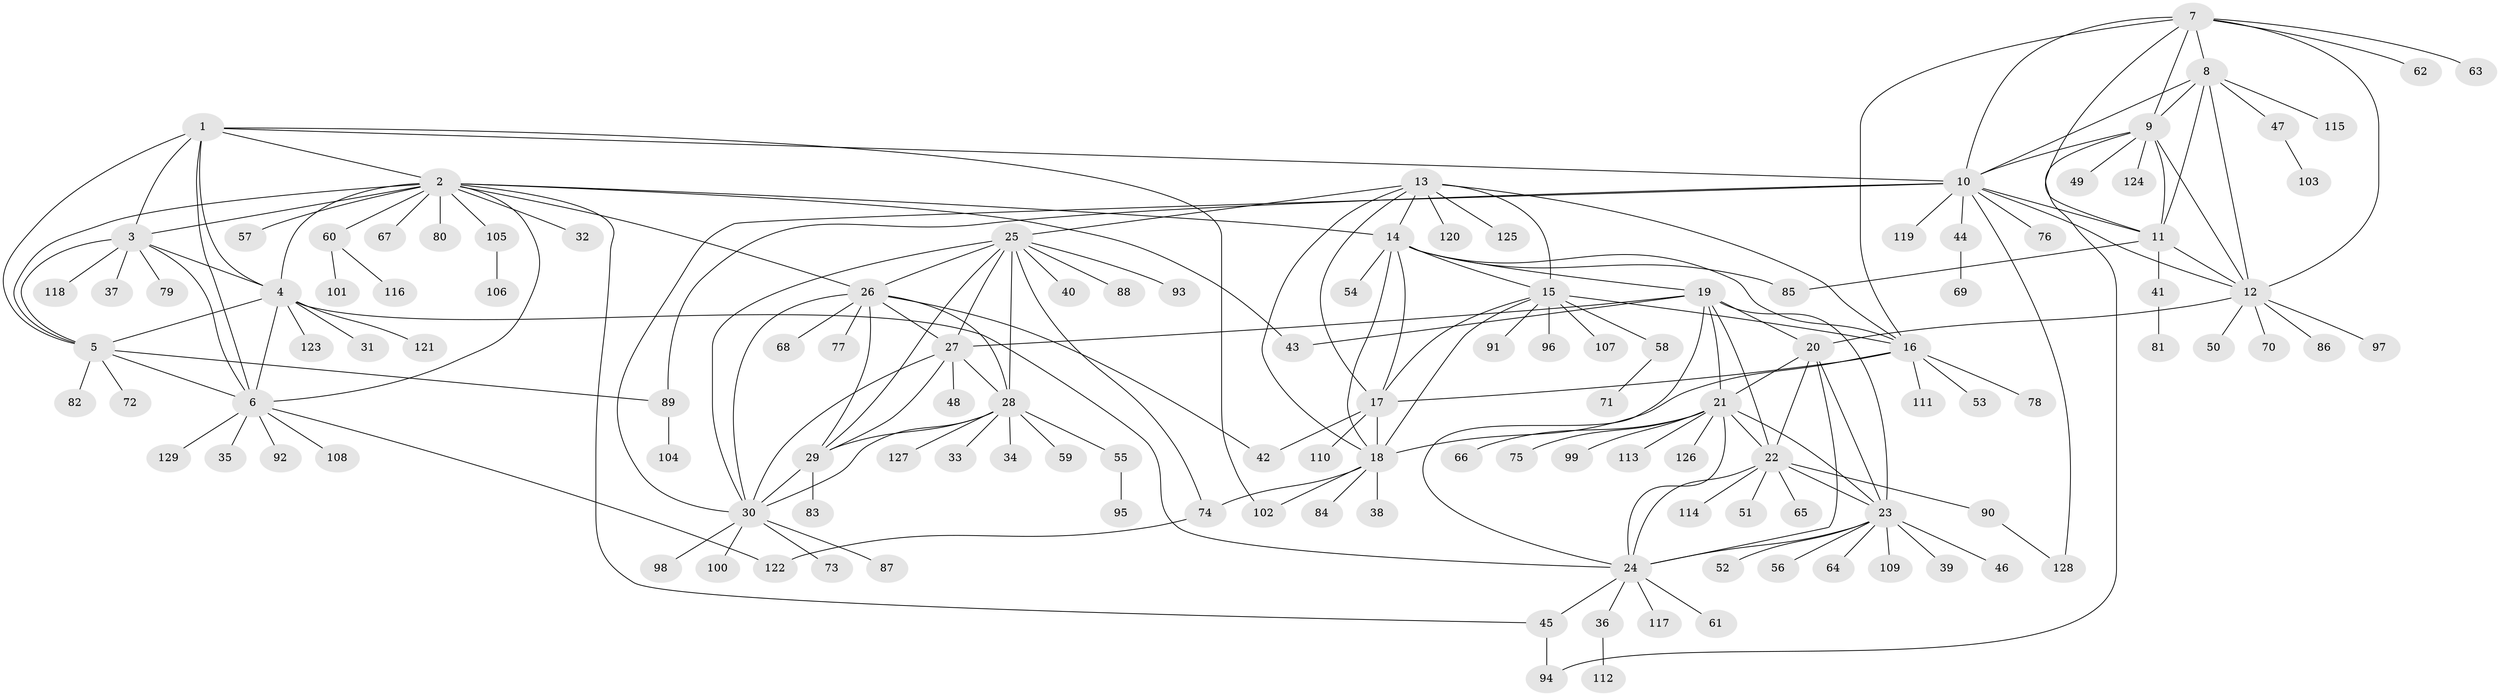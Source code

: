 // coarse degree distribution, {7: 0.1509433962264151, 10: 0.03773584905660377, 5: 0.09433962264150944, 6: 0.16981132075471697, 8: 0.05660377358490566, 9: 0.018867924528301886, 4: 0.05660377358490566, 1: 0.3018867924528302, 2: 0.11320754716981132}
// Generated by graph-tools (version 1.1) at 2025/52/03/04/25 22:52:30]
// undirected, 129 vertices, 194 edges
graph export_dot {
  node [color=gray90,style=filled];
  1;
  2;
  3;
  4;
  5;
  6;
  7;
  8;
  9;
  10;
  11;
  12;
  13;
  14;
  15;
  16;
  17;
  18;
  19;
  20;
  21;
  22;
  23;
  24;
  25;
  26;
  27;
  28;
  29;
  30;
  31;
  32;
  33;
  34;
  35;
  36;
  37;
  38;
  39;
  40;
  41;
  42;
  43;
  44;
  45;
  46;
  47;
  48;
  49;
  50;
  51;
  52;
  53;
  54;
  55;
  56;
  57;
  58;
  59;
  60;
  61;
  62;
  63;
  64;
  65;
  66;
  67;
  68;
  69;
  70;
  71;
  72;
  73;
  74;
  75;
  76;
  77;
  78;
  79;
  80;
  81;
  82;
  83;
  84;
  85;
  86;
  87;
  88;
  89;
  90;
  91;
  92;
  93;
  94;
  95;
  96;
  97;
  98;
  99;
  100;
  101;
  102;
  103;
  104;
  105;
  106;
  107;
  108;
  109;
  110;
  111;
  112;
  113;
  114;
  115;
  116;
  117;
  118;
  119;
  120;
  121;
  122;
  123;
  124;
  125;
  126;
  127;
  128;
  129;
  1 -- 2;
  1 -- 3;
  1 -- 4;
  1 -- 5;
  1 -- 6;
  1 -- 10;
  1 -- 102;
  2 -- 3;
  2 -- 4;
  2 -- 5;
  2 -- 6;
  2 -- 14;
  2 -- 26;
  2 -- 32;
  2 -- 43;
  2 -- 45;
  2 -- 57;
  2 -- 60;
  2 -- 67;
  2 -- 80;
  2 -- 105;
  3 -- 4;
  3 -- 5;
  3 -- 6;
  3 -- 37;
  3 -- 79;
  3 -- 118;
  4 -- 5;
  4 -- 6;
  4 -- 24;
  4 -- 31;
  4 -- 121;
  4 -- 123;
  5 -- 6;
  5 -- 72;
  5 -- 82;
  5 -- 89;
  6 -- 35;
  6 -- 92;
  6 -- 108;
  6 -- 122;
  6 -- 129;
  7 -- 8;
  7 -- 9;
  7 -- 10;
  7 -- 11;
  7 -- 12;
  7 -- 16;
  7 -- 62;
  7 -- 63;
  8 -- 9;
  8 -- 10;
  8 -- 11;
  8 -- 12;
  8 -- 47;
  8 -- 115;
  9 -- 10;
  9 -- 11;
  9 -- 12;
  9 -- 49;
  9 -- 94;
  9 -- 124;
  10 -- 11;
  10 -- 12;
  10 -- 30;
  10 -- 44;
  10 -- 76;
  10 -- 89;
  10 -- 119;
  10 -- 128;
  11 -- 12;
  11 -- 41;
  11 -- 85;
  12 -- 20;
  12 -- 50;
  12 -- 70;
  12 -- 86;
  12 -- 97;
  13 -- 14;
  13 -- 15;
  13 -- 16;
  13 -- 17;
  13 -- 18;
  13 -- 25;
  13 -- 120;
  13 -- 125;
  14 -- 15;
  14 -- 16;
  14 -- 17;
  14 -- 18;
  14 -- 19;
  14 -- 54;
  14 -- 85;
  15 -- 16;
  15 -- 17;
  15 -- 18;
  15 -- 58;
  15 -- 91;
  15 -- 96;
  15 -- 107;
  16 -- 17;
  16 -- 18;
  16 -- 53;
  16 -- 78;
  16 -- 111;
  17 -- 18;
  17 -- 42;
  17 -- 110;
  18 -- 38;
  18 -- 74;
  18 -- 84;
  18 -- 102;
  19 -- 20;
  19 -- 21;
  19 -- 22;
  19 -- 23;
  19 -- 24;
  19 -- 27;
  19 -- 43;
  20 -- 21;
  20 -- 22;
  20 -- 23;
  20 -- 24;
  21 -- 22;
  21 -- 23;
  21 -- 24;
  21 -- 66;
  21 -- 75;
  21 -- 99;
  21 -- 113;
  21 -- 126;
  22 -- 23;
  22 -- 24;
  22 -- 51;
  22 -- 65;
  22 -- 90;
  22 -- 114;
  23 -- 24;
  23 -- 39;
  23 -- 46;
  23 -- 52;
  23 -- 56;
  23 -- 64;
  23 -- 109;
  24 -- 36;
  24 -- 45;
  24 -- 61;
  24 -- 117;
  25 -- 26;
  25 -- 27;
  25 -- 28;
  25 -- 29;
  25 -- 30;
  25 -- 40;
  25 -- 74;
  25 -- 88;
  25 -- 93;
  26 -- 27;
  26 -- 28;
  26 -- 29;
  26 -- 30;
  26 -- 42;
  26 -- 68;
  26 -- 77;
  27 -- 28;
  27 -- 29;
  27 -- 30;
  27 -- 48;
  28 -- 29;
  28 -- 30;
  28 -- 33;
  28 -- 34;
  28 -- 55;
  28 -- 59;
  28 -- 127;
  29 -- 30;
  29 -- 83;
  30 -- 73;
  30 -- 87;
  30 -- 98;
  30 -- 100;
  36 -- 112;
  41 -- 81;
  44 -- 69;
  45 -- 94;
  47 -- 103;
  55 -- 95;
  58 -- 71;
  60 -- 101;
  60 -- 116;
  74 -- 122;
  89 -- 104;
  90 -- 128;
  105 -- 106;
}
